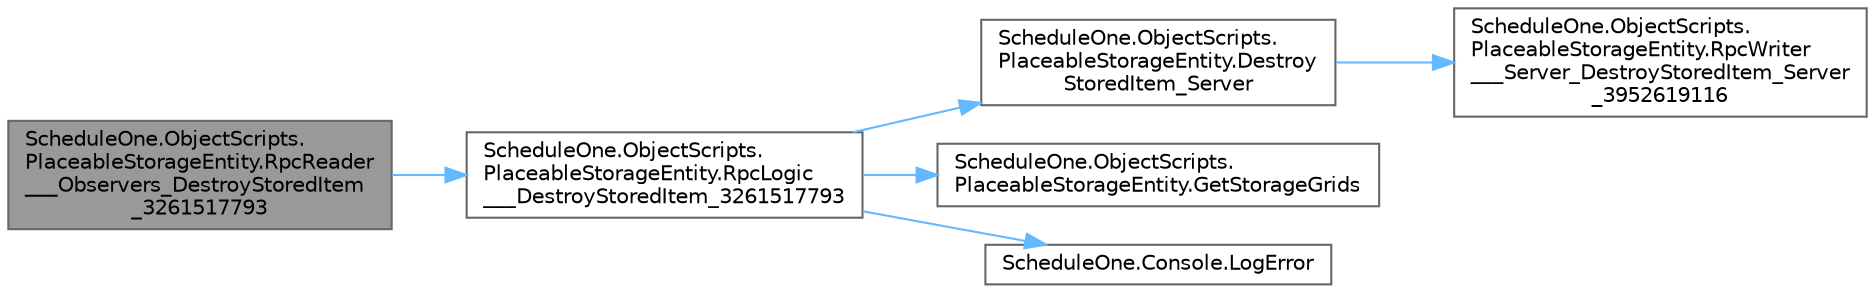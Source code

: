 digraph "ScheduleOne.ObjectScripts.PlaceableStorageEntity.RpcReader___Observers_DestroyStoredItem_3261517793"
{
 // LATEX_PDF_SIZE
  bgcolor="transparent";
  edge [fontname=Helvetica,fontsize=10,labelfontname=Helvetica,labelfontsize=10];
  node [fontname=Helvetica,fontsize=10,shape=box,height=0.2,width=0.4];
  rankdir="LR";
  Node1 [id="Node000001",label="ScheduleOne.ObjectScripts.\lPlaceableStorageEntity.RpcReader\l___Observers_DestroyStoredItem\l_3261517793",height=0.2,width=0.4,color="gray40", fillcolor="grey60", style="filled", fontcolor="black",tooltip=" "];
  Node1 -> Node2 [id="edge1_Node000001_Node000002",color="steelblue1",style="solid",tooltip=" "];
  Node2 [id="Node000002",label="ScheduleOne.ObjectScripts.\lPlaceableStorageEntity.RpcLogic\l___DestroyStoredItem_3261517793",height=0.2,width=0.4,color="grey40", fillcolor="white", style="filled",URL="$class_schedule_one_1_1_object_scripts_1_1_placeable_storage_entity.html#a725bf6d2fadc206c77d31850c605a716",tooltip=" "];
  Node2 -> Node3 [id="edge2_Node000002_Node000003",color="steelblue1",style="solid",tooltip=" "];
  Node3 [id="Node000003",label="ScheduleOne.ObjectScripts.\lPlaceableStorageEntity.Destroy\lStoredItem_Server",height=0.2,width=0.4,color="grey40", fillcolor="white", style="filled",URL="$class_schedule_one_1_1_object_scripts_1_1_placeable_storage_entity.html#a8507f072fe8b36ecd42e07fc1ef7b579",tooltip=" "];
  Node3 -> Node4 [id="edge3_Node000003_Node000004",color="steelblue1",style="solid",tooltip=" "];
  Node4 [id="Node000004",label="ScheduleOne.ObjectScripts.\lPlaceableStorageEntity.RpcWriter\l___Server_DestroyStoredItem_Server\l_3952619116",height=0.2,width=0.4,color="grey40", fillcolor="white", style="filled",URL="$class_schedule_one_1_1_object_scripts_1_1_placeable_storage_entity.html#ae01500e1bdb96470ac8f55bc1153a7e5",tooltip=" "];
  Node2 -> Node5 [id="edge4_Node000002_Node000005",color="steelblue1",style="solid",tooltip=" "];
  Node5 [id="Node000005",label="ScheduleOne.ObjectScripts.\lPlaceableStorageEntity.GetStorageGrids",height=0.2,width=0.4,color="grey40", fillcolor="white", style="filled",URL="$class_schedule_one_1_1_object_scripts_1_1_placeable_storage_entity.html#a2ab3c3a2f42ee221e0014394d0b702ed",tooltip=" "];
  Node2 -> Node6 [id="edge5_Node000002_Node000006",color="steelblue1",style="solid",tooltip=" "];
  Node6 [id="Node000006",label="ScheduleOne.Console.LogError",height=0.2,width=0.4,color="grey40", fillcolor="white", style="filled",URL="$class_schedule_one_1_1_console.html#af815c154f3082a5bf25f62c7cc93fad2",tooltip=" "];
}
